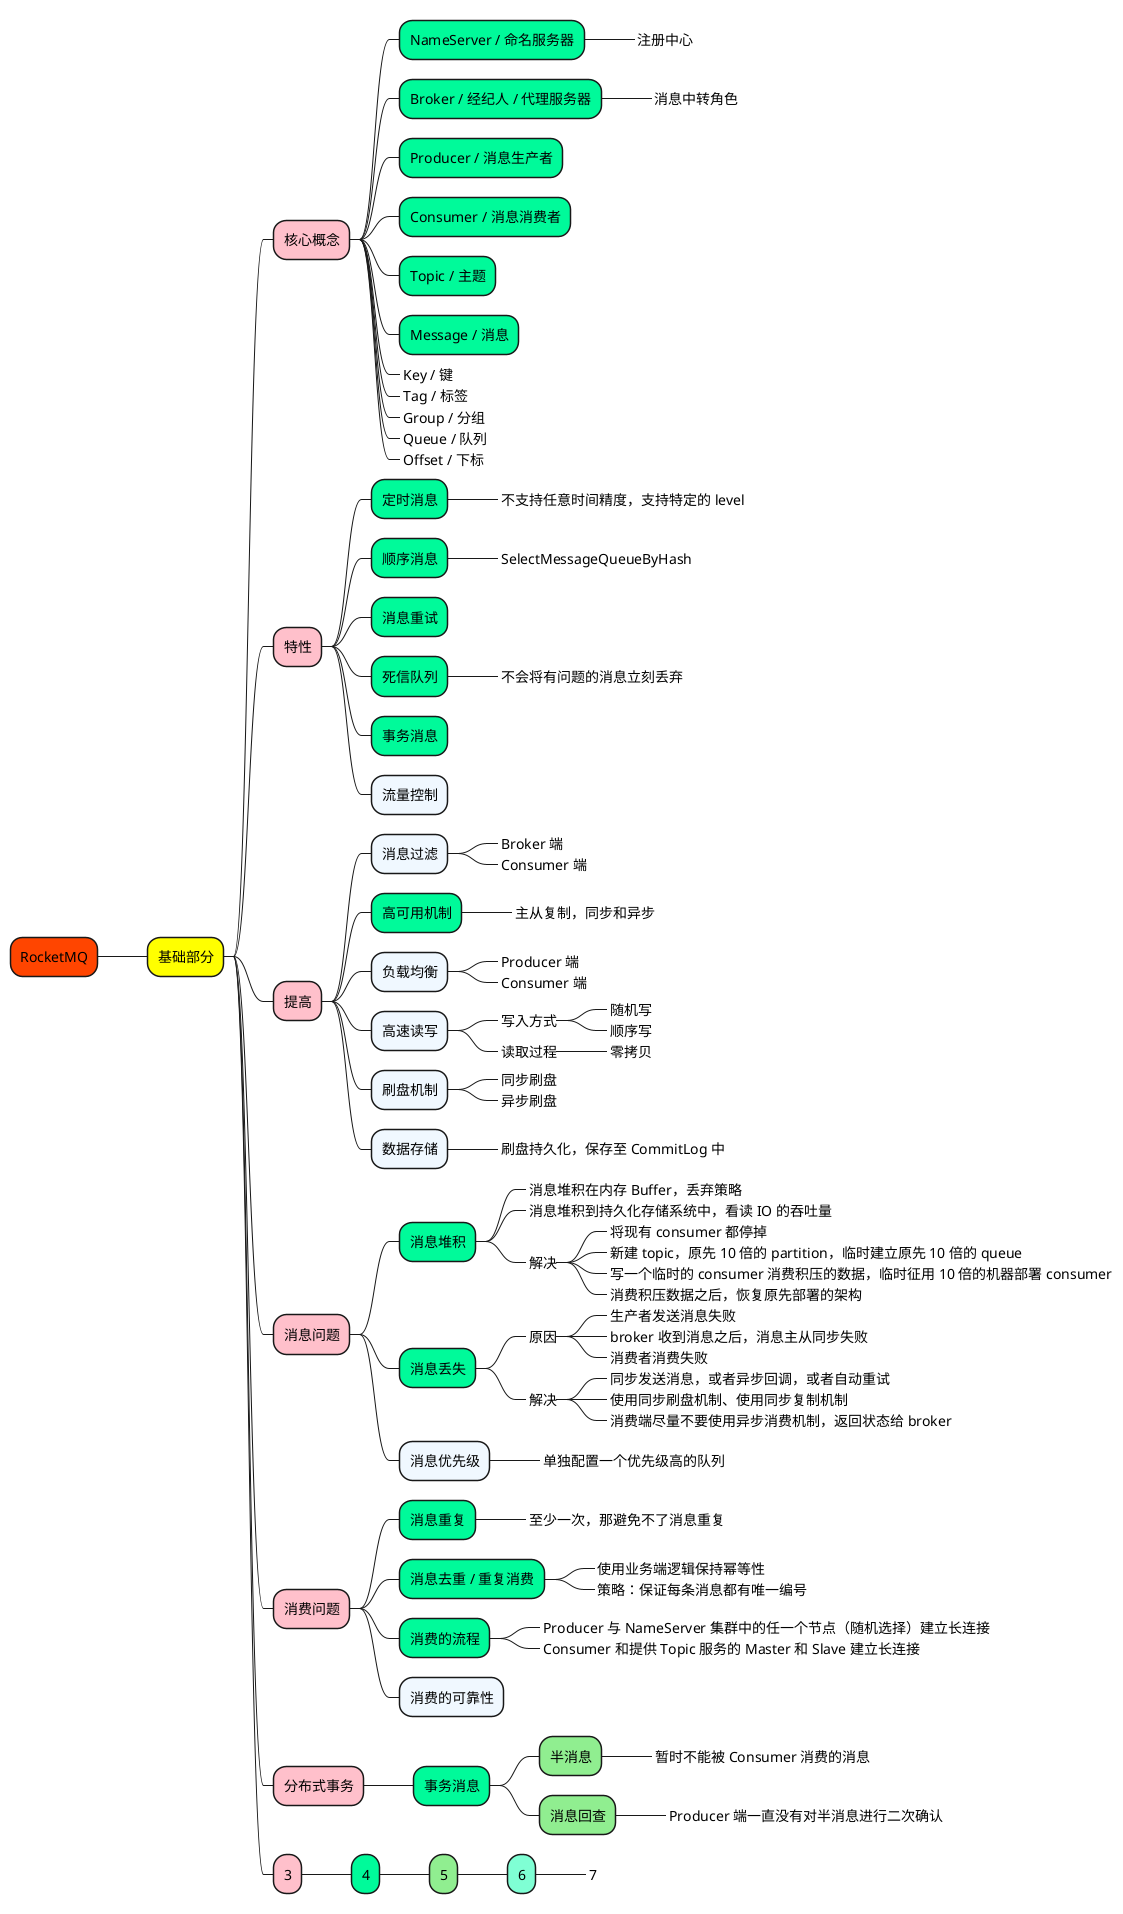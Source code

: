 @startmindmap

+[#OrangeRed] RocketMQ

++[#yellow] 基础部分

+++[#Pink] 核心概念
++++[#MediumSpringGreen] NameServer / 命名服务器
+++++[#GhostWhite]_ 注册中心
++++[#MediumSpringGreen] Broker / 经纪人 / 代理服务器
+++++[#GhostWhite]_ 消息中转角色
++++[#MediumSpringGreen] Producer / 消息生产者
++++[#MediumSpringGreen] Consumer / 消息消费者
++++[#MediumSpringGreen] Topic / 主题
++++[#MediumSpringGreen] Message / 消息
++++[#AliceBlue]_ Key / 键
++++[#AliceBlue]_ Tag / 标签
++++[#AliceBlue]_ Group / 分组
++++[#AliceBlue]_ Queue / 队列
++++[#AliceBlue]_ Offset / 下标


+++[#Pink] 特性
++++[#MediumSpringGreen] 定时消息
+++++[#GhostWhite]_ 不支持任意时间精度，支持特定的 level
++++[#MediumSpringGreen] 顺序消息
+++++[#GhostWhite]_ SelectMessageQueueByHash
++++[#MediumSpringGreen] 消息重试
++++[#MediumSpringGreen] 死信队列
+++++[#GhostWhite]_ 不会将有问题的消息立刻丢弃
++++[#MediumSpringGreen] 事务消息
++++[#AliceBlue] 流量控制


+++[#Pink] 提高

++++[#AliceBlue] 消息过滤
+++++[#GhostWhite]_ Broker 端
+++++[#GhostWhite]_ Consumer 端
++++[#MediumSpringGreen] 高可用机制
+++++[#GhostWhite]_ 主从复制，同步和异步
++++[#AliceBlue] 负载均衡
+++++[#GhostWhite]_ Producer 端
+++++[#GhostWhite]_ Consumer 端
++++[#AliceBlue] 高速读写
+++++[#GhostWhite]_ 写入方式
++++++[#LightBlue]_ 随机写
++++++[#LightBlue]_ 顺序写
+++++[#GhostWhite]_ 读取过程
++++++[#LightBlue]_ 零拷贝
++++[#AliceBlue] 刷盘机制
+++++[#GhostWhite]_ 同步刷盘
+++++[#GhostWhite]_ 异步刷盘
++++[#AliceBlue] 数据存储
+++++[#GhostWhite]_ 刷盘持久化，保存至 CommitLog 中


+++[#Pink] 消息问题

++++[#MediumSpringGreen] 消息堆积
+++++[#GhostWhite]_ 消息堆积在内存 Buffer，丢弃策略
+++++[#GhostWhite]_ 消息堆积到持久化存储系统中，看读 IO 的吞吐量
+++++[#GhostWhite]_ 解决
++++++[#Aquamarine]_ 将现有 consumer 都停掉
++++++[#Aquamarine]_ 新建 topic，原先 10 倍的 partition，临时建立原先 10 倍的 queue
++++++[#Aquamarine]_ 写一个临时的 consumer 消费积压的数据，临时征用 10 倍的机器部署 consumer
++++++[#Aquamarine]_ 消费积压数据之后，恢复原先部署的架构

++++[#MediumSpringGreen] 消息丢失
+++++[#GhostWhite]_ 原因
++++++[#Aquamarine]_ 生产者发送消息失败
++++++[#Aquamarine]_ broker 收到消息之后，消息主从同步失败
++++++[#Aquamarine]_ 消费者消费失败
+++++[#GhostWhite]_ 解决
++++++[#Aquamarine]_ 同步发送消息，或者异步回调，或者自动重试
++++++[#Aquamarine]_ 使用同步刷盘机制、使用同步复制机制
++++++[#Aquamarine]_ 消费端尽量不要使用异步消费机制，返回状态给 broker

++++[#AliceBlue] 消息优先级
+++++[#GhostWhite]_ 单独配置一个优先级高的队列

+++[#Pink] 消费问题

++++[#MediumSpringGreen] 消息重复
+++++[#GhostWhite]_ 至少一次，那避免不了消息重复

++++[#MediumSpringGreen] 消息去重 / 重复消费
+++++[#GhostWhite]_ 使用业务端逻辑保持幂等性
+++++[#GhostWhite]_ 策略：保证每条消息都有唯一编号

++++[#MediumSpringGreen] 消费的流程
+++++[#GhostWhite]_ Producer 与 NameServer 集群中的任一个节点（随机选择）建立长连接
+++++[#GhostWhite]_ Consumer 和提供 Topic 服务的 Master 和 Slave 建立长连接
++++[#AliceBlue] 消费的可靠性

+++[#Pink] 分布式事务

++++[#MediumSpringGreen] 事务消息
+++++[#LightGreen] 半消息
++++++[#Aquamarine]_ 暂时不能被 Consumer 消费的消息
+++++[#LightGreen] 消息回查
++++++[#Aquamarine]_ Producer 端一直没有对半消息进行二次确认



+++[#Pink] 3

++++[#MediumSpringGreen] 4
+++++[#LightGreen] 5
++++++[#Aquamarine] 6
+++++++[#Aquamarine]_ 7




@endmindmap